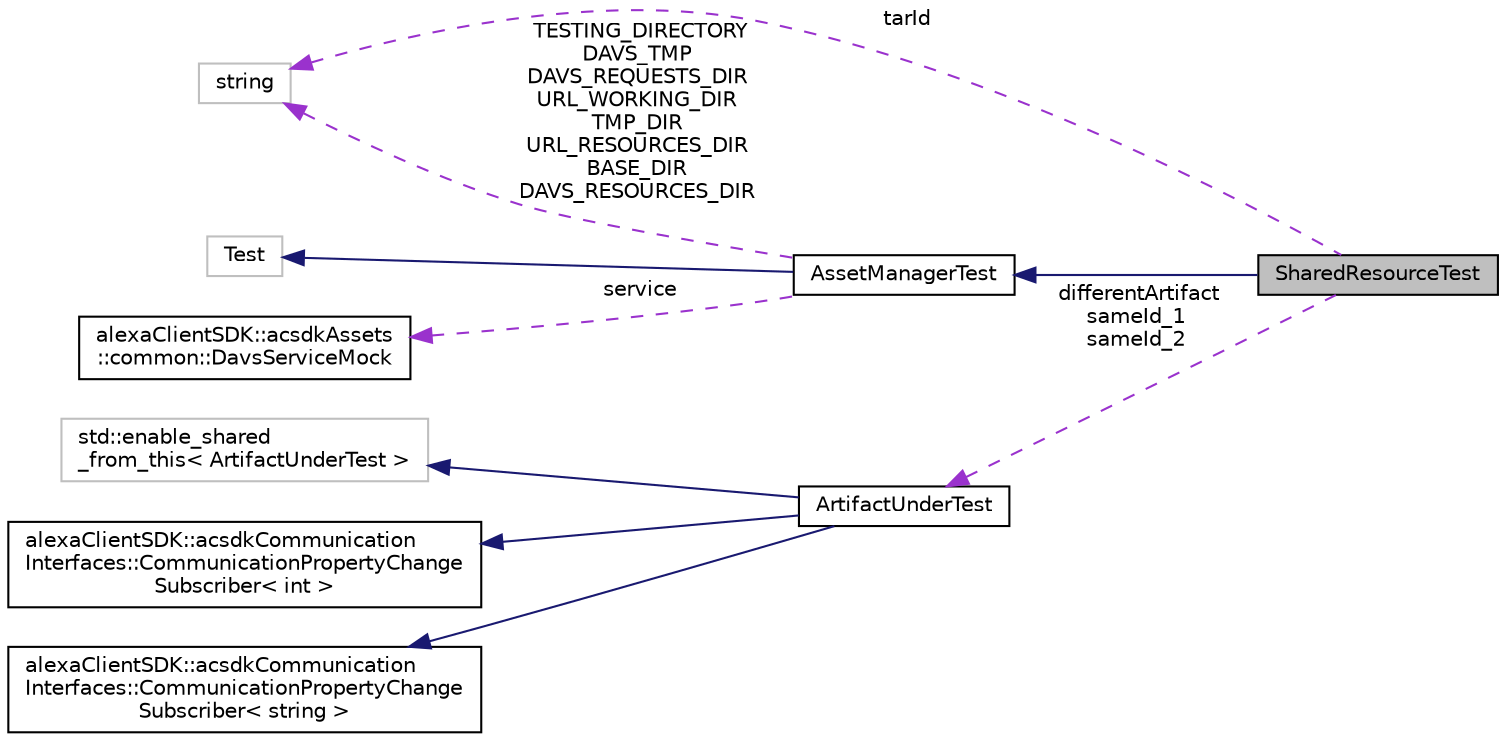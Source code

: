 digraph "SharedResourceTest"
{
 // LATEX_PDF_SIZE
  edge [fontname="Helvetica",fontsize="10",labelfontname="Helvetica",labelfontsize="10"];
  node [fontname="Helvetica",fontsize="10",shape=record];
  rankdir="LR";
  Node1 [label="SharedResourceTest",height=0.2,width=0.4,color="black", fillcolor="grey75", style="filled", fontcolor="black",tooltip=" "];
  Node2 -> Node1 [dir="back",color="midnightblue",fontsize="10",style="solid",fontname="Helvetica"];
  Node2 [label="AssetManagerTest",height=0.2,width=0.4,color="black", fillcolor="white", style="filled",URL="$class_asset_manager_test.html",tooltip=" "];
  Node3 -> Node2 [dir="back",color="midnightblue",fontsize="10",style="solid",fontname="Helvetica"];
  Node3 [label="Test",height=0.2,width=0.4,color="grey75", fillcolor="white", style="filled",tooltip=" "];
  Node4 -> Node2 [dir="back",color="darkorchid3",fontsize="10",style="dashed",label=" TESTING_DIRECTORY\nDAVS_TMP\nDAVS_REQUESTS_DIR\nURL_WORKING_DIR\nTMP_DIR\nURL_RESOURCES_DIR\nBASE_DIR\nDAVS_RESOURCES_DIR" ,fontname="Helvetica"];
  Node4 [label="string",height=0.2,width=0.4,color="grey75", fillcolor="white", style="filled",tooltip=" "];
  Node5 -> Node2 [dir="back",color="darkorchid3",fontsize="10",style="dashed",label=" service" ,fontname="Helvetica"];
  Node5 [label="alexaClientSDK::acsdkAssets\l::common::DavsServiceMock",height=0.2,width=0.4,color="black", fillcolor="white", style="filled",URL="$classalexa_client_s_d_k_1_1acsdk_assets_1_1common_1_1_davs_service_mock.html",tooltip=" "];
  Node4 -> Node1 [dir="back",color="darkorchid3",fontsize="10",style="dashed",label=" tarId" ,fontname="Helvetica"];
  Node6 -> Node1 [dir="back",color="darkorchid3",fontsize="10",style="dashed",label=" differentArtifact\nsameId_1\nsameId_2" ,fontname="Helvetica"];
  Node6 [label="ArtifactUnderTest",height=0.2,width=0.4,color="black", fillcolor="white", style="filled",URL="$class_artifact_under_test.html",tooltip=" "];
  Node7 -> Node6 [dir="back",color="midnightblue",fontsize="10",style="solid",fontname="Helvetica"];
  Node7 [label="alexaClientSDK::acsdkCommunication\lInterfaces::CommunicationPropertyChange\lSubscriber\< int \>",height=0.2,width=0.4,color="black", fillcolor="white", style="filled",URL="$classalexa_client_s_d_k_1_1acsdk_communication_interfaces_1_1_communication_property_change_subscriber.html",tooltip=" "];
  Node8 -> Node6 [dir="back",color="midnightblue",fontsize="10",style="solid",fontname="Helvetica"];
  Node8 [label="alexaClientSDK::acsdkCommunication\lInterfaces::CommunicationPropertyChange\lSubscriber\< string \>",height=0.2,width=0.4,color="black", fillcolor="white", style="filled",URL="$classalexa_client_s_d_k_1_1acsdk_communication_interfaces_1_1_communication_property_change_subscriber.html",tooltip=" "];
  Node9 -> Node6 [dir="back",color="midnightblue",fontsize="10",style="solid",fontname="Helvetica"];
  Node9 [label="std::enable_shared\l_from_this\< ArtifactUnderTest \>",height=0.2,width=0.4,color="grey75", fillcolor="white", style="filled",tooltip=" "];
}
